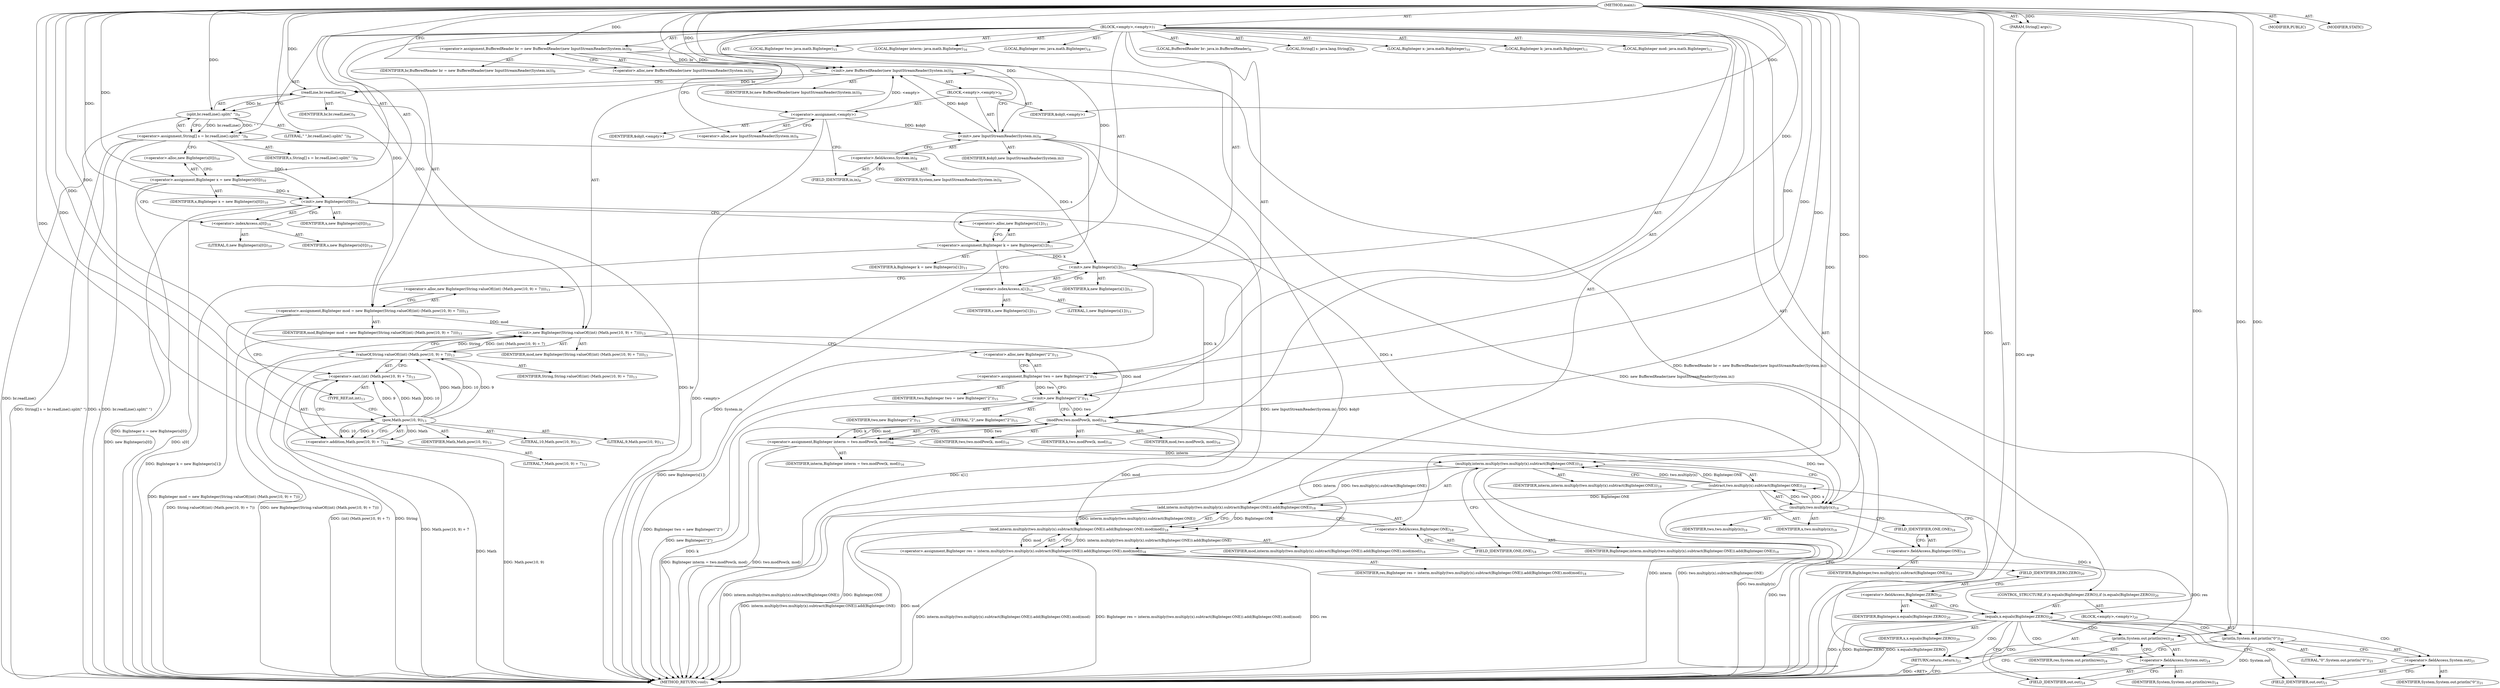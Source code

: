 digraph "main" {  
"27" [label = <(METHOD,main)<SUB>7</SUB>> ]
"28" [label = <(PARAM,String[] args)<SUB>7</SUB>> ]
"29" [label = <(BLOCK,&lt;empty&gt;,&lt;empty&gt;)<SUB>7</SUB>> ]
"4" [label = <(LOCAL,BufferedReader br: java.io.BufferedReader)<SUB>8</SUB>> ]
"30" [label = <(&lt;operator&gt;.assignment,BufferedReader br = new BufferedReader(new InputStreamReader(System.in)))<SUB>8</SUB>> ]
"31" [label = <(IDENTIFIER,br,BufferedReader br = new BufferedReader(new InputStreamReader(System.in)))<SUB>8</SUB>> ]
"32" [label = <(&lt;operator&gt;.alloc,new BufferedReader(new InputStreamReader(System.in)))<SUB>8</SUB>> ]
"33" [label = <(&lt;init&gt;,new BufferedReader(new InputStreamReader(System.in)))<SUB>8</SUB>> ]
"3" [label = <(IDENTIFIER,br,new BufferedReader(new InputStreamReader(System.in)))<SUB>8</SUB>> ]
"34" [label = <(BLOCK,&lt;empty&gt;,&lt;empty&gt;)<SUB>8</SUB>> ]
"35" [label = <(&lt;operator&gt;.assignment,&lt;empty&gt;)> ]
"36" [label = <(IDENTIFIER,$obj0,&lt;empty&gt;)> ]
"37" [label = <(&lt;operator&gt;.alloc,new InputStreamReader(System.in))<SUB>8</SUB>> ]
"38" [label = <(&lt;init&gt;,new InputStreamReader(System.in))<SUB>8</SUB>> ]
"39" [label = <(IDENTIFIER,$obj0,new InputStreamReader(System.in))> ]
"40" [label = <(&lt;operator&gt;.fieldAccess,System.in)<SUB>8</SUB>> ]
"41" [label = <(IDENTIFIER,System,new InputStreamReader(System.in))<SUB>8</SUB>> ]
"42" [label = <(FIELD_IDENTIFIER,in,in)<SUB>8</SUB>> ]
"43" [label = <(IDENTIFIER,$obj0,&lt;empty&gt;)> ]
"44" [label = <(LOCAL,String[] s: java.lang.String[])<SUB>9</SUB>> ]
"45" [label = <(&lt;operator&gt;.assignment,String[] s = br.readLine().split(&quot; &quot;))<SUB>9</SUB>> ]
"46" [label = <(IDENTIFIER,s,String[] s = br.readLine().split(&quot; &quot;))<SUB>9</SUB>> ]
"47" [label = <(split,br.readLine().split(&quot; &quot;))<SUB>9</SUB>> ]
"48" [label = <(readLine,br.readLine())<SUB>9</SUB>> ]
"49" [label = <(IDENTIFIER,br,br.readLine())<SUB>9</SUB>> ]
"50" [label = <(LITERAL,&quot; &quot;,br.readLine().split(&quot; &quot;))<SUB>9</SUB>> ]
"6" [label = <(LOCAL,BigInteger x: java.math.BigInteger)<SUB>10</SUB>> ]
"51" [label = <(&lt;operator&gt;.assignment,BigInteger x = new BigInteger(s[0]))<SUB>10</SUB>> ]
"52" [label = <(IDENTIFIER,x,BigInteger x = new BigInteger(s[0]))<SUB>10</SUB>> ]
"53" [label = <(&lt;operator&gt;.alloc,new BigInteger(s[0]))<SUB>10</SUB>> ]
"54" [label = <(&lt;init&gt;,new BigInteger(s[0]))<SUB>10</SUB>> ]
"5" [label = <(IDENTIFIER,x,new BigInteger(s[0]))<SUB>10</SUB>> ]
"55" [label = <(&lt;operator&gt;.indexAccess,s[0])<SUB>10</SUB>> ]
"56" [label = <(IDENTIFIER,s,new BigInteger(s[0]))<SUB>10</SUB>> ]
"57" [label = <(LITERAL,0,new BigInteger(s[0]))<SUB>10</SUB>> ]
"8" [label = <(LOCAL,BigInteger k: java.math.BigInteger)<SUB>11</SUB>> ]
"58" [label = <(&lt;operator&gt;.assignment,BigInteger k = new BigInteger(s[1]))<SUB>11</SUB>> ]
"59" [label = <(IDENTIFIER,k,BigInteger k = new BigInteger(s[1]))<SUB>11</SUB>> ]
"60" [label = <(&lt;operator&gt;.alloc,new BigInteger(s[1]))<SUB>11</SUB>> ]
"61" [label = <(&lt;init&gt;,new BigInteger(s[1]))<SUB>11</SUB>> ]
"7" [label = <(IDENTIFIER,k,new BigInteger(s[1]))<SUB>11</SUB>> ]
"62" [label = <(&lt;operator&gt;.indexAccess,s[1])<SUB>11</SUB>> ]
"63" [label = <(IDENTIFIER,s,new BigInteger(s[1]))<SUB>11</SUB>> ]
"64" [label = <(LITERAL,1,new BigInteger(s[1]))<SUB>11</SUB>> ]
"10" [label = <(LOCAL,BigInteger mod: java.math.BigInteger)<SUB>13</SUB>> ]
"65" [label = <(&lt;operator&gt;.assignment,BigInteger mod = new BigInteger(String.valueOf((int) (Math.pow(10, 9) + 7))))<SUB>13</SUB>> ]
"66" [label = <(IDENTIFIER,mod,BigInteger mod = new BigInteger(String.valueOf((int) (Math.pow(10, 9) + 7))))<SUB>13</SUB>> ]
"67" [label = <(&lt;operator&gt;.alloc,new BigInteger(String.valueOf((int) (Math.pow(10, 9) + 7))))<SUB>13</SUB>> ]
"68" [label = <(&lt;init&gt;,new BigInteger(String.valueOf((int) (Math.pow(10, 9) + 7))))<SUB>13</SUB>> ]
"9" [label = <(IDENTIFIER,mod,new BigInteger(String.valueOf((int) (Math.pow(10, 9) + 7))))<SUB>13</SUB>> ]
"69" [label = <(valueOf,String.valueOf((int) (Math.pow(10, 9) + 7)))<SUB>13</SUB>> ]
"70" [label = <(IDENTIFIER,String,String.valueOf((int) (Math.pow(10, 9) + 7)))<SUB>13</SUB>> ]
"71" [label = <(&lt;operator&gt;.cast,(int) (Math.pow(10, 9) + 7))<SUB>13</SUB>> ]
"72" [label = <(TYPE_REF,int,int)<SUB>13</SUB>> ]
"73" [label = <(&lt;operator&gt;.addition,Math.pow(10, 9) + 7)<SUB>13</SUB>> ]
"74" [label = <(pow,Math.pow(10, 9))<SUB>13</SUB>> ]
"75" [label = <(IDENTIFIER,Math,Math.pow(10, 9))<SUB>13</SUB>> ]
"76" [label = <(LITERAL,10,Math.pow(10, 9))<SUB>13</SUB>> ]
"77" [label = <(LITERAL,9,Math.pow(10, 9))<SUB>13</SUB>> ]
"78" [label = <(LITERAL,7,Math.pow(10, 9) + 7)<SUB>13</SUB>> ]
"12" [label = <(LOCAL,BigInteger two: java.math.BigInteger)<SUB>15</SUB>> ]
"79" [label = <(&lt;operator&gt;.assignment,BigInteger two = new BigInteger(&quot;2&quot;))<SUB>15</SUB>> ]
"80" [label = <(IDENTIFIER,two,BigInteger two = new BigInteger(&quot;2&quot;))<SUB>15</SUB>> ]
"81" [label = <(&lt;operator&gt;.alloc,new BigInteger(&quot;2&quot;))<SUB>15</SUB>> ]
"82" [label = <(&lt;init&gt;,new BigInteger(&quot;2&quot;))<SUB>15</SUB>> ]
"11" [label = <(IDENTIFIER,two,new BigInteger(&quot;2&quot;))<SUB>15</SUB>> ]
"83" [label = <(LITERAL,&quot;2&quot;,new BigInteger(&quot;2&quot;))<SUB>15</SUB>> ]
"84" [label = <(LOCAL,BigInteger interm: java.math.BigInteger)<SUB>16</SUB>> ]
"85" [label = <(&lt;operator&gt;.assignment,BigInteger interm = two.modPow(k, mod))<SUB>16</SUB>> ]
"86" [label = <(IDENTIFIER,interm,BigInteger interm = two.modPow(k, mod))<SUB>16</SUB>> ]
"87" [label = <(modPow,two.modPow(k, mod))<SUB>16</SUB>> ]
"88" [label = <(IDENTIFIER,two,two.modPow(k, mod))<SUB>16</SUB>> ]
"89" [label = <(IDENTIFIER,k,two.modPow(k, mod))<SUB>16</SUB>> ]
"90" [label = <(IDENTIFIER,mod,two.modPow(k, mod))<SUB>16</SUB>> ]
"91" [label = <(LOCAL,BigInteger res: java.math.BigInteger)<SUB>18</SUB>> ]
"92" [label = <(&lt;operator&gt;.assignment,BigInteger res = interm.multiply(two.multiply(x).subtract(BigInteger.ONE)).add(BigInteger.ONE).mod(mod))<SUB>18</SUB>> ]
"93" [label = <(IDENTIFIER,res,BigInteger res = interm.multiply(two.multiply(x).subtract(BigInteger.ONE)).add(BigInteger.ONE).mod(mod))<SUB>18</SUB>> ]
"94" [label = <(mod,interm.multiply(two.multiply(x).subtract(BigInteger.ONE)).add(BigInteger.ONE).mod(mod))<SUB>18</SUB>> ]
"95" [label = <(add,interm.multiply(two.multiply(x).subtract(BigInteger.ONE)).add(BigInteger.ONE))<SUB>18</SUB>> ]
"96" [label = <(multiply,interm.multiply(two.multiply(x).subtract(BigInteger.ONE)))<SUB>18</SUB>> ]
"97" [label = <(IDENTIFIER,interm,interm.multiply(two.multiply(x).subtract(BigInteger.ONE)))<SUB>18</SUB>> ]
"98" [label = <(subtract,two.multiply(x).subtract(BigInteger.ONE))<SUB>18</SUB>> ]
"99" [label = <(multiply,two.multiply(x))<SUB>18</SUB>> ]
"100" [label = <(IDENTIFIER,two,two.multiply(x))<SUB>18</SUB>> ]
"101" [label = <(IDENTIFIER,x,two.multiply(x))<SUB>18</SUB>> ]
"102" [label = <(&lt;operator&gt;.fieldAccess,BigInteger.ONE)<SUB>18</SUB>> ]
"103" [label = <(IDENTIFIER,BigInteger,two.multiply(x).subtract(BigInteger.ONE))<SUB>18</SUB>> ]
"104" [label = <(FIELD_IDENTIFIER,ONE,ONE)<SUB>18</SUB>> ]
"105" [label = <(&lt;operator&gt;.fieldAccess,BigInteger.ONE)<SUB>18</SUB>> ]
"106" [label = <(IDENTIFIER,BigInteger,interm.multiply(two.multiply(x).subtract(BigInteger.ONE)).add(BigInteger.ONE))<SUB>18</SUB>> ]
"107" [label = <(FIELD_IDENTIFIER,ONE,ONE)<SUB>18</SUB>> ]
"108" [label = <(IDENTIFIER,mod,interm.multiply(two.multiply(x).subtract(BigInteger.ONE)).add(BigInteger.ONE).mod(mod))<SUB>18</SUB>> ]
"109" [label = <(CONTROL_STRUCTURE,if (x.equals(BigInteger.ZERO)),if (x.equals(BigInteger.ZERO)))<SUB>20</SUB>> ]
"110" [label = <(equals,x.equals(BigInteger.ZERO))<SUB>20</SUB>> ]
"111" [label = <(IDENTIFIER,x,x.equals(BigInteger.ZERO))<SUB>20</SUB>> ]
"112" [label = <(&lt;operator&gt;.fieldAccess,BigInteger.ZERO)<SUB>20</SUB>> ]
"113" [label = <(IDENTIFIER,BigInteger,x.equals(BigInteger.ZERO))<SUB>20</SUB>> ]
"114" [label = <(FIELD_IDENTIFIER,ZERO,ZERO)<SUB>20</SUB>> ]
"115" [label = <(BLOCK,&lt;empty&gt;,&lt;empty&gt;)<SUB>20</SUB>> ]
"116" [label = <(println,System.out.println(&quot;0&quot;))<SUB>21</SUB>> ]
"117" [label = <(&lt;operator&gt;.fieldAccess,System.out)<SUB>21</SUB>> ]
"118" [label = <(IDENTIFIER,System,System.out.println(&quot;0&quot;))<SUB>21</SUB>> ]
"119" [label = <(FIELD_IDENTIFIER,out,out)<SUB>21</SUB>> ]
"120" [label = <(LITERAL,&quot;0&quot;,System.out.println(&quot;0&quot;))<SUB>21</SUB>> ]
"121" [label = <(RETURN,return;,return;)<SUB>22</SUB>> ]
"122" [label = <(println,System.out.println(res))<SUB>24</SUB>> ]
"123" [label = <(&lt;operator&gt;.fieldAccess,System.out)<SUB>24</SUB>> ]
"124" [label = <(IDENTIFIER,System,System.out.println(res))<SUB>24</SUB>> ]
"125" [label = <(FIELD_IDENTIFIER,out,out)<SUB>24</SUB>> ]
"126" [label = <(IDENTIFIER,res,System.out.println(res))<SUB>24</SUB>> ]
"127" [label = <(MODIFIER,PUBLIC)> ]
"128" [label = <(MODIFIER,STATIC)> ]
"129" [label = <(METHOD_RETURN,void)<SUB>7</SUB>> ]
  "27" -> "28"  [ label = "AST: "] 
  "27" -> "29"  [ label = "AST: "] 
  "27" -> "127"  [ label = "AST: "] 
  "27" -> "128"  [ label = "AST: "] 
  "27" -> "129"  [ label = "AST: "] 
  "29" -> "4"  [ label = "AST: "] 
  "29" -> "30"  [ label = "AST: "] 
  "29" -> "33"  [ label = "AST: "] 
  "29" -> "44"  [ label = "AST: "] 
  "29" -> "45"  [ label = "AST: "] 
  "29" -> "6"  [ label = "AST: "] 
  "29" -> "51"  [ label = "AST: "] 
  "29" -> "54"  [ label = "AST: "] 
  "29" -> "8"  [ label = "AST: "] 
  "29" -> "58"  [ label = "AST: "] 
  "29" -> "61"  [ label = "AST: "] 
  "29" -> "10"  [ label = "AST: "] 
  "29" -> "65"  [ label = "AST: "] 
  "29" -> "68"  [ label = "AST: "] 
  "29" -> "12"  [ label = "AST: "] 
  "29" -> "79"  [ label = "AST: "] 
  "29" -> "82"  [ label = "AST: "] 
  "29" -> "84"  [ label = "AST: "] 
  "29" -> "85"  [ label = "AST: "] 
  "29" -> "91"  [ label = "AST: "] 
  "29" -> "92"  [ label = "AST: "] 
  "29" -> "109"  [ label = "AST: "] 
  "29" -> "122"  [ label = "AST: "] 
  "30" -> "31"  [ label = "AST: "] 
  "30" -> "32"  [ label = "AST: "] 
  "33" -> "3"  [ label = "AST: "] 
  "33" -> "34"  [ label = "AST: "] 
  "34" -> "35"  [ label = "AST: "] 
  "34" -> "38"  [ label = "AST: "] 
  "34" -> "43"  [ label = "AST: "] 
  "35" -> "36"  [ label = "AST: "] 
  "35" -> "37"  [ label = "AST: "] 
  "38" -> "39"  [ label = "AST: "] 
  "38" -> "40"  [ label = "AST: "] 
  "40" -> "41"  [ label = "AST: "] 
  "40" -> "42"  [ label = "AST: "] 
  "45" -> "46"  [ label = "AST: "] 
  "45" -> "47"  [ label = "AST: "] 
  "47" -> "48"  [ label = "AST: "] 
  "47" -> "50"  [ label = "AST: "] 
  "48" -> "49"  [ label = "AST: "] 
  "51" -> "52"  [ label = "AST: "] 
  "51" -> "53"  [ label = "AST: "] 
  "54" -> "5"  [ label = "AST: "] 
  "54" -> "55"  [ label = "AST: "] 
  "55" -> "56"  [ label = "AST: "] 
  "55" -> "57"  [ label = "AST: "] 
  "58" -> "59"  [ label = "AST: "] 
  "58" -> "60"  [ label = "AST: "] 
  "61" -> "7"  [ label = "AST: "] 
  "61" -> "62"  [ label = "AST: "] 
  "62" -> "63"  [ label = "AST: "] 
  "62" -> "64"  [ label = "AST: "] 
  "65" -> "66"  [ label = "AST: "] 
  "65" -> "67"  [ label = "AST: "] 
  "68" -> "9"  [ label = "AST: "] 
  "68" -> "69"  [ label = "AST: "] 
  "69" -> "70"  [ label = "AST: "] 
  "69" -> "71"  [ label = "AST: "] 
  "71" -> "72"  [ label = "AST: "] 
  "71" -> "73"  [ label = "AST: "] 
  "73" -> "74"  [ label = "AST: "] 
  "73" -> "78"  [ label = "AST: "] 
  "74" -> "75"  [ label = "AST: "] 
  "74" -> "76"  [ label = "AST: "] 
  "74" -> "77"  [ label = "AST: "] 
  "79" -> "80"  [ label = "AST: "] 
  "79" -> "81"  [ label = "AST: "] 
  "82" -> "11"  [ label = "AST: "] 
  "82" -> "83"  [ label = "AST: "] 
  "85" -> "86"  [ label = "AST: "] 
  "85" -> "87"  [ label = "AST: "] 
  "87" -> "88"  [ label = "AST: "] 
  "87" -> "89"  [ label = "AST: "] 
  "87" -> "90"  [ label = "AST: "] 
  "92" -> "93"  [ label = "AST: "] 
  "92" -> "94"  [ label = "AST: "] 
  "94" -> "95"  [ label = "AST: "] 
  "94" -> "108"  [ label = "AST: "] 
  "95" -> "96"  [ label = "AST: "] 
  "95" -> "105"  [ label = "AST: "] 
  "96" -> "97"  [ label = "AST: "] 
  "96" -> "98"  [ label = "AST: "] 
  "98" -> "99"  [ label = "AST: "] 
  "98" -> "102"  [ label = "AST: "] 
  "99" -> "100"  [ label = "AST: "] 
  "99" -> "101"  [ label = "AST: "] 
  "102" -> "103"  [ label = "AST: "] 
  "102" -> "104"  [ label = "AST: "] 
  "105" -> "106"  [ label = "AST: "] 
  "105" -> "107"  [ label = "AST: "] 
  "109" -> "110"  [ label = "AST: "] 
  "109" -> "115"  [ label = "AST: "] 
  "110" -> "111"  [ label = "AST: "] 
  "110" -> "112"  [ label = "AST: "] 
  "112" -> "113"  [ label = "AST: "] 
  "112" -> "114"  [ label = "AST: "] 
  "115" -> "116"  [ label = "AST: "] 
  "115" -> "121"  [ label = "AST: "] 
  "116" -> "117"  [ label = "AST: "] 
  "116" -> "120"  [ label = "AST: "] 
  "117" -> "118"  [ label = "AST: "] 
  "117" -> "119"  [ label = "AST: "] 
  "122" -> "123"  [ label = "AST: "] 
  "122" -> "126"  [ label = "AST: "] 
  "123" -> "124"  [ label = "AST: "] 
  "123" -> "125"  [ label = "AST: "] 
  "30" -> "37"  [ label = "CFG: "] 
  "33" -> "48"  [ label = "CFG: "] 
  "45" -> "53"  [ label = "CFG: "] 
  "51" -> "55"  [ label = "CFG: "] 
  "54" -> "60"  [ label = "CFG: "] 
  "58" -> "62"  [ label = "CFG: "] 
  "61" -> "67"  [ label = "CFG: "] 
  "65" -> "72"  [ label = "CFG: "] 
  "68" -> "81"  [ label = "CFG: "] 
  "79" -> "82"  [ label = "CFG: "] 
  "82" -> "87"  [ label = "CFG: "] 
  "85" -> "99"  [ label = "CFG: "] 
  "92" -> "114"  [ label = "CFG: "] 
  "122" -> "129"  [ label = "CFG: "] 
  "32" -> "30"  [ label = "CFG: "] 
  "47" -> "45"  [ label = "CFG: "] 
  "53" -> "51"  [ label = "CFG: "] 
  "55" -> "54"  [ label = "CFG: "] 
  "60" -> "58"  [ label = "CFG: "] 
  "62" -> "61"  [ label = "CFG: "] 
  "67" -> "65"  [ label = "CFG: "] 
  "69" -> "68"  [ label = "CFG: "] 
  "81" -> "79"  [ label = "CFG: "] 
  "87" -> "85"  [ label = "CFG: "] 
  "94" -> "92"  [ label = "CFG: "] 
  "110" -> "119"  [ label = "CFG: "] 
  "110" -> "125"  [ label = "CFG: "] 
  "123" -> "122"  [ label = "CFG: "] 
  "35" -> "42"  [ label = "CFG: "] 
  "38" -> "33"  [ label = "CFG: "] 
  "48" -> "47"  [ label = "CFG: "] 
  "71" -> "69"  [ label = "CFG: "] 
  "95" -> "94"  [ label = "CFG: "] 
  "112" -> "110"  [ label = "CFG: "] 
  "116" -> "121"  [ label = "CFG: "] 
  "121" -> "129"  [ label = "CFG: "] 
  "125" -> "123"  [ label = "CFG: "] 
  "37" -> "35"  [ label = "CFG: "] 
  "40" -> "38"  [ label = "CFG: "] 
  "72" -> "74"  [ label = "CFG: "] 
  "73" -> "71"  [ label = "CFG: "] 
  "96" -> "107"  [ label = "CFG: "] 
  "105" -> "95"  [ label = "CFG: "] 
  "114" -> "112"  [ label = "CFG: "] 
  "117" -> "116"  [ label = "CFG: "] 
  "42" -> "40"  [ label = "CFG: "] 
  "74" -> "73"  [ label = "CFG: "] 
  "98" -> "96"  [ label = "CFG: "] 
  "107" -> "105"  [ label = "CFG: "] 
  "119" -> "117"  [ label = "CFG: "] 
  "99" -> "104"  [ label = "CFG: "] 
  "102" -> "98"  [ label = "CFG: "] 
  "104" -> "102"  [ label = "CFG: "] 
  "27" -> "32"  [ label = "CFG: "] 
  "121" -> "129"  [ label = "DDG: &lt;RET&gt;"] 
  "28" -> "129"  [ label = "DDG: args"] 
  "30" -> "129"  [ label = "DDG: BufferedReader br = new BufferedReader(new InputStreamReader(System.in))"] 
  "35" -> "129"  [ label = "DDG: &lt;empty&gt;"] 
  "38" -> "129"  [ label = "DDG: $obj0"] 
  "38" -> "129"  [ label = "DDG: System.in"] 
  "38" -> "129"  [ label = "DDG: new InputStreamReader(System.in)"] 
  "33" -> "129"  [ label = "DDG: new BufferedReader(new InputStreamReader(System.in))"] 
  "45" -> "129"  [ label = "DDG: s"] 
  "48" -> "129"  [ label = "DDG: br"] 
  "47" -> "129"  [ label = "DDG: br.readLine()"] 
  "45" -> "129"  [ label = "DDG: br.readLine().split(&quot; &quot;)"] 
  "45" -> "129"  [ label = "DDG: String[] s = br.readLine().split(&quot; &quot;)"] 
  "51" -> "129"  [ label = "DDG: BigInteger x = new BigInteger(s[0])"] 
  "54" -> "129"  [ label = "DDG: s[0]"] 
  "54" -> "129"  [ label = "DDG: new BigInteger(s[0])"] 
  "58" -> "129"  [ label = "DDG: BigInteger k = new BigInteger(s[1])"] 
  "61" -> "129"  [ label = "DDG: s[1]"] 
  "61" -> "129"  [ label = "DDG: new BigInteger(s[1])"] 
  "65" -> "129"  [ label = "DDG: BigInteger mod = new BigInteger(String.valueOf((int) (Math.pow(10, 9) + 7)))"] 
  "73" -> "129"  [ label = "DDG: Math.pow(10, 9)"] 
  "71" -> "129"  [ label = "DDG: Math.pow(10, 9) + 7"] 
  "69" -> "129"  [ label = "DDG: (int) (Math.pow(10, 9) + 7)"] 
  "68" -> "129"  [ label = "DDG: String.valueOf((int) (Math.pow(10, 9) + 7))"] 
  "68" -> "129"  [ label = "DDG: new BigInteger(String.valueOf((int) (Math.pow(10, 9) + 7)))"] 
  "79" -> "129"  [ label = "DDG: BigInteger two = new BigInteger(&quot;2&quot;)"] 
  "82" -> "129"  [ label = "DDG: new BigInteger(&quot;2&quot;)"] 
  "87" -> "129"  [ label = "DDG: k"] 
  "85" -> "129"  [ label = "DDG: two.modPow(k, mod)"] 
  "85" -> "129"  [ label = "DDG: BigInteger interm = two.modPow(k, mod)"] 
  "92" -> "129"  [ label = "DDG: res"] 
  "96" -> "129"  [ label = "DDG: interm"] 
  "99" -> "129"  [ label = "DDG: two"] 
  "98" -> "129"  [ label = "DDG: two.multiply(x)"] 
  "96" -> "129"  [ label = "DDG: two.multiply(x).subtract(BigInteger.ONE)"] 
  "95" -> "129"  [ label = "DDG: interm.multiply(two.multiply(x).subtract(BigInteger.ONE))"] 
  "95" -> "129"  [ label = "DDG: BigInteger.ONE"] 
  "94" -> "129"  [ label = "DDG: interm.multiply(two.multiply(x).subtract(BigInteger.ONE)).add(BigInteger.ONE)"] 
  "94" -> "129"  [ label = "DDG: mod"] 
  "92" -> "129"  [ label = "DDG: interm.multiply(two.multiply(x).subtract(BigInteger.ONE)).add(BigInteger.ONE).mod(mod)"] 
  "92" -> "129"  [ label = "DDG: BigInteger res = interm.multiply(two.multiply(x).subtract(BigInteger.ONE)).add(BigInteger.ONE).mod(mod)"] 
  "110" -> "129"  [ label = "DDG: x"] 
  "110" -> "129"  [ label = "DDG: BigInteger.ZERO"] 
  "110" -> "129"  [ label = "DDG: x.equals(BigInteger.ZERO)"] 
  "116" -> "129"  [ label = "DDG: System.out"] 
  "74" -> "129"  [ label = "DDG: Math"] 
  "69" -> "129"  [ label = "DDG: String"] 
  "27" -> "28"  [ label = "DDG: "] 
  "27" -> "30"  [ label = "DDG: "] 
  "47" -> "45"  [ label = "DDG: br.readLine()"] 
  "47" -> "45"  [ label = "DDG: &quot; &quot;"] 
  "27" -> "51"  [ label = "DDG: "] 
  "27" -> "58"  [ label = "DDG: "] 
  "27" -> "65"  [ label = "DDG: "] 
  "27" -> "79"  [ label = "DDG: "] 
  "87" -> "85"  [ label = "DDG: two"] 
  "87" -> "85"  [ label = "DDG: k"] 
  "87" -> "85"  [ label = "DDG: mod"] 
  "94" -> "92"  [ label = "DDG: interm.multiply(two.multiply(x).subtract(BigInteger.ONE)).add(BigInteger.ONE)"] 
  "94" -> "92"  [ label = "DDG: mod"] 
  "30" -> "33"  [ label = "DDG: br"] 
  "27" -> "33"  [ label = "DDG: "] 
  "35" -> "33"  [ label = "DDG: &lt;empty&gt;"] 
  "38" -> "33"  [ label = "DDG: $obj0"] 
  "51" -> "54"  [ label = "DDG: x"] 
  "27" -> "54"  [ label = "DDG: "] 
  "45" -> "54"  [ label = "DDG: s"] 
  "58" -> "61"  [ label = "DDG: k"] 
  "27" -> "61"  [ label = "DDG: "] 
  "45" -> "61"  [ label = "DDG: s"] 
  "65" -> "68"  [ label = "DDG: mod"] 
  "27" -> "68"  [ label = "DDG: "] 
  "69" -> "68"  [ label = "DDG: String"] 
  "69" -> "68"  [ label = "DDG: (int) (Math.pow(10, 9) + 7)"] 
  "79" -> "82"  [ label = "DDG: two"] 
  "27" -> "82"  [ label = "DDG: "] 
  "92" -> "122"  [ label = "DDG: res"] 
  "27" -> "122"  [ label = "DDG: "] 
  "27" -> "35"  [ label = "DDG: "] 
  "27" -> "43"  [ label = "DDG: "] 
  "48" -> "47"  [ label = "DDG: br"] 
  "27" -> "47"  [ label = "DDG: "] 
  "27" -> "69"  [ label = "DDG: "] 
  "74" -> "69"  [ label = "DDG: Math"] 
  "74" -> "69"  [ label = "DDG: 10"] 
  "74" -> "69"  [ label = "DDG: 9"] 
  "82" -> "87"  [ label = "DDG: two"] 
  "27" -> "87"  [ label = "DDG: "] 
  "61" -> "87"  [ label = "DDG: k"] 
  "68" -> "87"  [ label = "DDG: mod"] 
  "95" -> "94"  [ label = "DDG: interm.multiply(two.multiply(x).subtract(BigInteger.ONE))"] 
  "95" -> "94"  [ label = "DDG: BigInteger.ONE"] 
  "87" -> "94"  [ label = "DDG: mod"] 
  "27" -> "94"  [ label = "DDG: "] 
  "99" -> "110"  [ label = "DDG: x"] 
  "27" -> "110"  [ label = "DDG: "] 
  "27" -> "121"  [ label = "DDG: "] 
  "35" -> "38"  [ label = "DDG: $obj0"] 
  "27" -> "38"  [ label = "DDG: "] 
  "33" -> "48"  [ label = "DDG: br"] 
  "27" -> "48"  [ label = "DDG: "] 
  "27" -> "71"  [ label = "DDG: "] 
  "74" -> "71"  [ label = "DDG: Math"] 
  "74" -> "71"  [ label = "DDG: 10"] 
  "74" -> "71"  [ label = "DDG: 9"] 
  "96" -> "95"  [ label = "DDG: interm"] 
  "96" -> "95"  [ label = "DDG: two.multiply(x).subtract(BigInteger.ONE)"] 
  "98" -> "95"  [ label = "DDG: BigInteger.ONE"] 
  "27" -> "116"  [ label = "DDG: "] 
  "74" -> "73"  [ label = "DDG: Math"] 
  "74" -> "73"  [ label = "DDG: 10"] 
  "74" -> "73"  [ label = "DDG: 9"] 
  "27" -> "73"  [ label = "DDG: "] 
  "85" -> "96"  [ label = "DDG: interm"] 
  "27" -> "96"  [ label = "DDG: "] 
  "98" -> "96"  [ label = "DDG: two.multiply(x)"] 
  "98" -> "96"  [ label = "DDG: BigInteger.ONE"] 
  "27" -> "74"  [ label = "DDG: "] 
  "99" -> "98"  [ label = "DDG: two"] 
  "99" -> "98"  [ label = "DDG: x"] 
  "87" -> "99"  [ label = "DDG: two"] 
  "27" -> "99"  [ label = "DDG: "] 
  "54" -> "99"  [ label = "DDG: x"] 
  "110" -> "125"  [ label = "CDG: "] 
  "110" -> "119"  [ label = "CDG: "] 
  "110" -> "121"  [ label = "CDG: "] 
  "110" -> "117"  [ label = "CDG: "] 
  "110" -> "116"  [ label = "CDG: "] 
  "110" -> "122"  [ label = "CDG: "] 
  "110" -> "123"  [ label = "CDG: "] 
}
